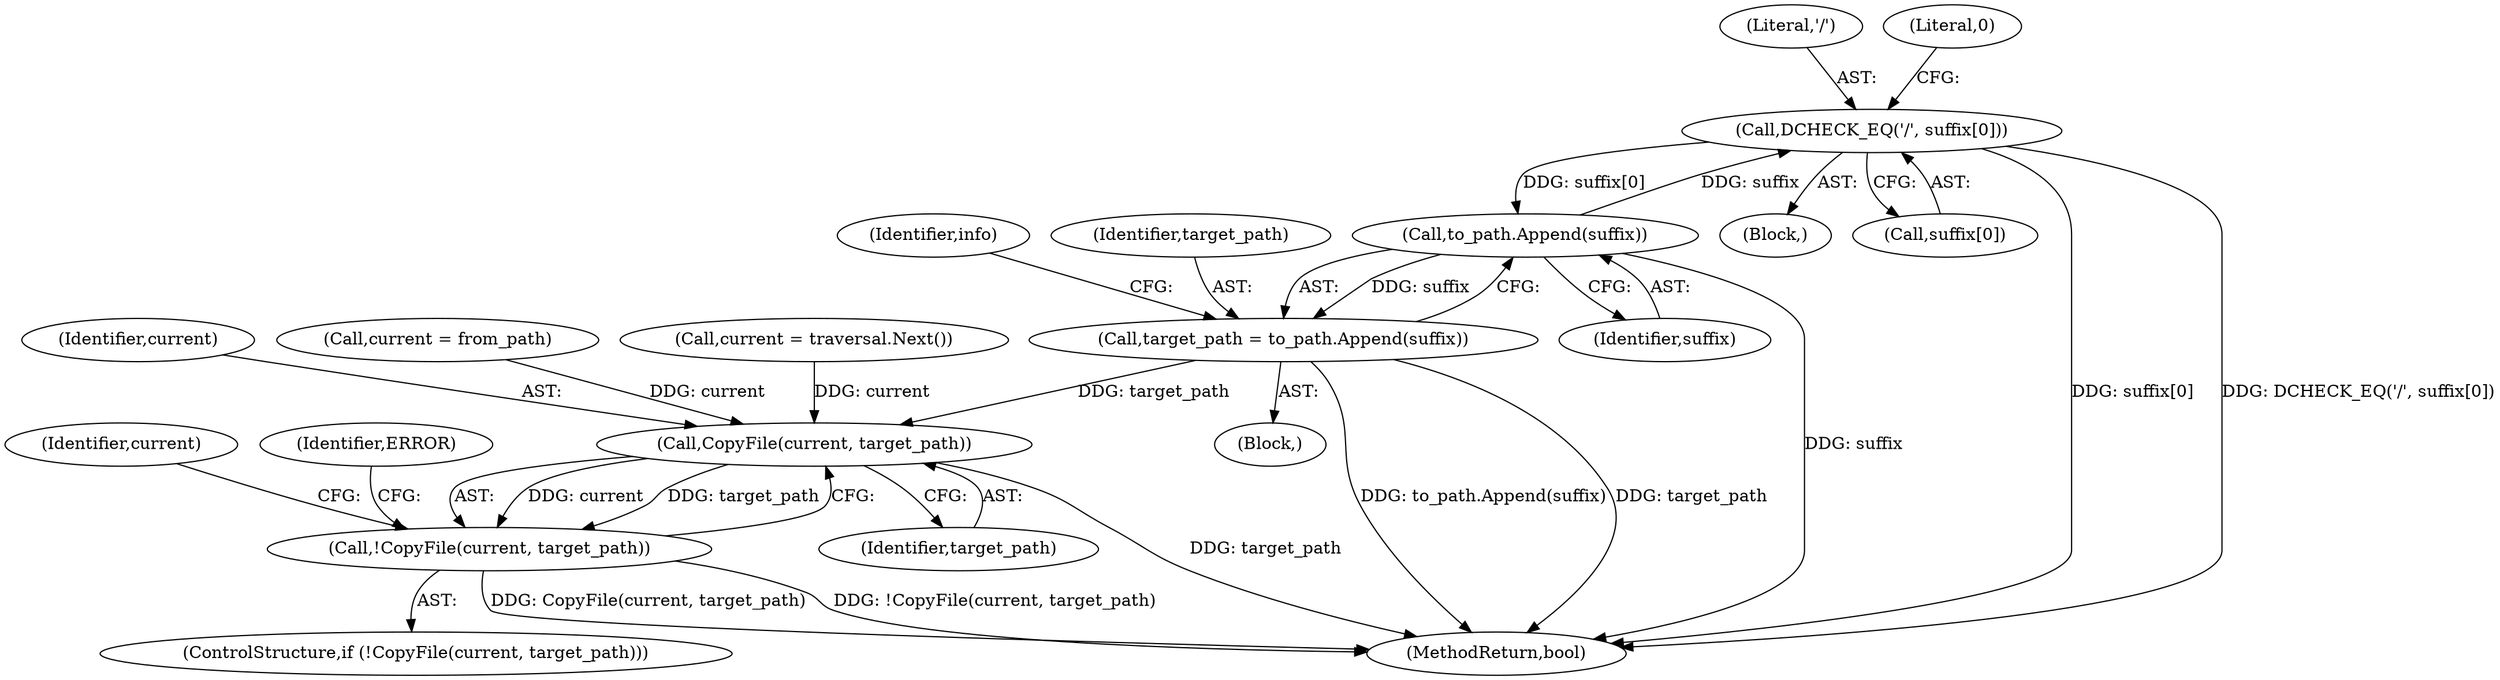 digraph "1_Chrome_23803a58e481e464a787e4b2c461af9e62f03905@array" {
"1000267" [label="(Call,DCHECK_EQ('/', suffix[0]))"];
"1000278" [label="(Call,to_path.Append(suffix))"];
"1000267" [label="(Call,DCHECK_EQ('/', suffix[0]))"];
"1000276" [label="(Call,target_path = to_path.Append(suffix))"];
"1000329" [label="(Call,CopyFile(current, target_path))"];
"1000328" [label="(Call,!CopyFile(current, target_path))"];
"1000327" [label="(ControlStructure,if (!CopyFile(current, target_path)))"];
"1000268" [label="(Literal,'/')"];
"1000330" [label="(Identifier,current)"];
"1000273" [label="(Literal,0)"];
"1000261" [label="(Block,)"];
"1000267" [label="(Call,DCHECK_EQ('/', suffix[0]))"];
"1000284" [label="(Identifier,info)"];
"1000266" [label="(Block,)"];
"1000351" [label="(Identifier,current)"];
"1000331" [label="(Identifier,target_path)"];
"1000198" [label="(Call,current = from_path)"];
"1000276" [label="(Call,target_path = to_path.Append(suffix))"];
"1000329" [label="(Call,CopyFile(current, target_path))"];
"1000328" [label="(Call,!CopyFile(current, target_path))"];
"1000269" [label="(Call,suffix[0])"];
"1000278" [label="(Call,to_path.Append(suffix))"];
"1000277" [label="(Identifier,target_path)"];
"1000279" [label="(Identifier,suffix)"];
"1000335" [label="(Identifier,ERROR)"];
"1000358" [label="(MethodReturn,bool)"];
"1000350" [label="(Call,current = traversal.Next())"];
"1000267" -> "1000266"  [label="AST: "];
"1000267" -> "1000269"  [label="CFG: "];
"1000268" -> "1000267"  [label="AST: "];
"1000269" -> "1000267"  [label="AST: "];
"1000273" -> "1000267"  [label="CFG: "];
"1000267" -> "1000358"  [label="DDG: suffix[0]"];
"1000267" -> "1000358"  [label="DDG: DCHECK_EQ('/', suffix[0])"];
"1000278" -> "1000267"  [label="DDG: suffix"];
"1000267" -> "1000278"  [label="DDG: suffix[0]"];
"1000278" -> "1000276"  [label="AST: "];
"1000278" -> "1000279"  [label="CFG: "];
"1000279" -> "1000278"  [label="AST: "];
"1000276" -> "1000278"  [label="CFG: "];
"1000278" -> "1000358"  [label="DDG: suffix"];
"1000278" -> "1000276"  [label="DDG: suffix"];
"1000276" -> "1000261"  [label="AST: "];
"1000277" -> "1000276"  [label="AST: "];
"1000284" -> "1000276"  [label="CFG: "];
"1000276" -> "1000358"  [label="DDG: to_path.Append(suffix)"];
"1000276" -> "1000358"  [label="DDG: target_path"];
"1000276" -> "1000329"  [label="DDG: target_path"];
"1000329" -> "1000328"  [label="AST: "];
"1000329" -> "1000331"  [label="CFG: "];
"1000330" -> "1000329"  [label="AST: "];
"1000331" -> "1000329"  [label="AST: "];
"1000328" -> "1000329"  [label="CFG: "];
"1000329" -> "1000358"  [label="DDG: target_path"];
"1000329" -> "1000328"  [label="DDG: current"];
"1000329" -> "1000328"  [label="DDG: target_path"];
"1000350" -> "1000329"  [label="DDG: current"];
"1000198" -> "1000329"  [label="DDG: current"];
"1000328" -> "1000327"  [label="AST: "];
"1000335" -> "1000328"  [label="CFG: "];
"1000351" -> "1000328"  [label="CFG: "];
"1000328" -> "1000358"  [label="DDG: CopyFile(current, target_path)"];
"1000328" -> "1000358"  [label="DDG: !CopyFile(current, target_path)"];
}
